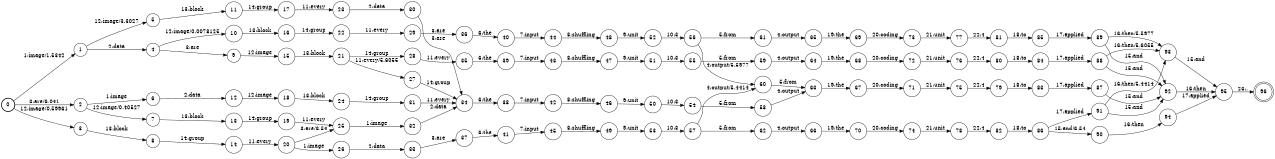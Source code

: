 digraph FST {
rankdir = LR;
size = "8.5,11";
label = "";
center = 1;
orientation = Portrait;
ranksep = "0.4";
nodesep = "0.25";
0 [label = "0", shape = circle, style = bold, fontsize = 14]
	0 -> 1 [label = "1:image/1.5342", fontsize = 14];
	0 -> 3 [label = "12:image/0.59961", fontsize = 14];
	0 -> 2 [label = "3:are/6.041", fontsize = 14];
1 [label = "1", shape = circle, style = solid, fontsize = 14]
	1 -> 5 [label = "12:image/3.3027", fontsize = 14];
	1 -> 4 [label = "2:data", fontsize = 14];
2 [label = "2", shape = circle, style = solid, fontsize = 14]
	2 -> 6 [label = "1:image", fontsize = 14];
	2 -> 7 [label = "12:image/0.40527", fontsize = 14];
3 [label = "3", shape = circle, style = solid, fontsize = 14]
	3 -> 8 [label = "13:block", fontsize = 14];
4 [label = "4", shape = circle, style = solid, fontsize = 14]
	4 -> 10 [label = "12:image/0.0078125", fontsize = 14];
	4 -> 9 [label = "3:are", fontsize = 14];
5 [label = "5", shape = circle, style = solid, fontsize = 14]
	5 -> 11 [label = "13:block", fontsize = 14];
6 [label = "6", shape = circle, style = solid, fontsize = 14]
	6 -> 12 [label = "2:data", fontsize = 14];
7 [label = "7", shape = circle, style = solid, fontsize = 14]
	7 -> 13 [label = "13:block", fontsize = 14];
8 [label = "8", shape = circle, style = solid, fontsize = 14]
	8 -> 14 [label = "14:group", fontsize = 14];
9 [label = "9", shape = circle, style = solid, fontsize = 14]
	9 -> 15 [label = "12:image", fontsize = 14];
10 [label = "10", shape = circle, style = solid, fontsize = 14]
	10 -> 16 [label = "13:block", fontsize = 14];
11 [label = "11", shape = circle, style = solid, fontsize = 14]
	11 -> 17 [label = "14:group", fontsize = 14];
12 [label = "12", shape = circle, style = solid, fontsize = 14]
	12 -> 18 [label = "12:image", fontsize = 14];
13 [label = "13", shape = circle, style = solid, fontsize = 14]
	13 -> 19 [label = "14:group", fontsize = 14];
14 [label = "14", shape = circle, style = solid, fontsize = 14]
	14 -> 20 [label = "11:every", fontsize = 14];
15 [label = "15", shape = circle, style = solid, fontsize = 14]
	15 -> 21 [label = "13:block", fontsize = 14];
16 [label = "16", shape = circle, style = solid, fontsize = 14]
	16 -> 22 [label = "14:group", fontsize = 14];
17 [label = "17", shape = circle, style = solid, fontsize = 14]
	17 -> 23 [label = "11:every", fontsize = 14];
18 [label = "18", shape = circle, style = solid, fontsize = 14]
	18 -> 24 [label = "13:block", fontsize = 14];
19 [label = "19", shape = circle, style = solid, fontsize = 14]
	19 -> 25 [label = "11:every", fontsize = 14];
20 [label = "20", shape = circle, style = solid, fontsize = 14]
	20 -> 26 [label = "1:image", fontsize = 14];
	20 -> 25 [label = "3:are/6.54", fontsize = 14];
21 [label = "21", shape = circle, style = solid, fontsize = 14]
	21 -> 27 [label = "11:every/5.6055", fontsize = 14];
	21 -> 28 [label = "14:group", fontsize = 14];
22 [label = "22", shape = circle, style = solid, fontsize = 14]
	22 -> 29 [label = "11:every", fontsize = 14];
23 [label = "23", shape = circle, style = solid, fontsize = 14]
	23 -> 30 [label = "2:data", fontsize = 14];
24 [label = "24", shape = circle, style = solid, fontsize = 14]
	24 -> 31 [label = "14:group", fontsize = 14];
25 [label = "25", shape = circle, style = solid, fontsize = 14]
	25 -> 32 [label = "1:image", fontsize = 14];
26 [label = "26", shape = circle, style = solid, fontsize = 14]
	26 -> 33 [label = "2:data", fontsize = 14];
27 [label = "27", shape = circle, style = solid, fontsize = 14]
	27 -> 34 [label = "14:group", fontsize = 14];
28 [label = "28", shape = circle, style = solid, fontsize = 14]
	28 -> 35 [label = "11:every", fontsize = 14];
29 [label = "29", shape = circle, style = solid, fontsize = 14]
	29 -> 36 [label = "3:are", fontsize = 14];
30 [label = "30", shape = circle, style = solid, fontsize = 14]
	30 -> 34 [label = "3:are", fontsize = 14];
31 [label = "31", shape = circle, style = solid, fontsize = 14]
	31 -> 34 [label = "11:every", fontsize = 14];
32 [label = "32", shape = circle, style = solid, fontsize = 14]
	32 -> 34 [label = "2:data", fontsize = 14];
33 [label = "33", shape = circle, style = solid, fontsize = 14]
	33 -> 37 [label = "3:are", fontsize = 14];
34 [label = "34", shape = circle, style = solid, fontsize = 14]
	34 -> 38 [label = "6:the", fontsize = 14];
35 [label = "35", shape = circle, style = solid, fontsize = 14]
	35 -> 39 [label = "6:the", fontsize = 14];
36 [label = "36", shape = circle, style = solid, fontsize = 14]
	36 -> 40 [label = "6:the", fontsize = 14];
37 [label = "37", shape = circle, style = solid, fontsize = 14]
	37 -> 41 [label = "6:the", fontsize = 14];
38 [label = "38", shape = circle, style = solid, fontsize = 14]
	38 -> 42 [label = "7:input", fontsize = 14];
39 [label = "39", shape = circle, style = solid, fontsize = 14]
	39 -> 43 [label = "7:input", fontsize = 14];
40 [label = "40", shape = circle, style = solid, fontsize = 14]
	40 -> 44 [label = "7:input", fontsize = 14];
41 [label = "41", shape = circle, style = solid, fontsize = 14]
	41 -> 45 [label = "7:input", fontsize = 14];
42 [label = "42", shape = circle, style = solid, fontsize = 14]
	42 -> 46 [label = "8:shuffling", fontsize = 14];
43 [label = "43", shape = circle, style = solid, fontsize = 14]
	43 -> 47 [label = "8:shuffling", fontsize = 14];
44 [label = "44", shape = circle, style = solid, fontsize = 14]
	44 -> 48 [label = "8:shuffling", fontsize = 14];
45 [label = "45", shape = circle, style = solid, fontsize = 14]
	45 -> 49 [label = "8:shuffling", fontsize = 14];
46 [label = "46", shape = circle, style = solid, fontsize = 14]
	46 -> 50 [label = "9:unit", fontsize = 14];
47 [label = "47", shape = circle, style = solid, fontsize = 14]
	47 -> 51 [label = "9:unit", fontsize = 14];
48 [label = "48", shape = circle, style = solid, fontsize = 14]
	48 -> 52 [label = "9:unit", fontsize = 14];
49 [label = "49", shape = circle, style = solid, fontsize = 14]
	49 -> 53 [label = "9:unit", fontsize = 14];
50 [label = "50", shape = circle, style = solid, fontsize = 14]
	50 -> 54 [label = "10:3", fontsize = 14];
51 [label = "51", shape = circle, style = solid, fontsize = 14]
	51 -> 55 [label = "10:3", fontsize = 14];
52 [label = "52", shape = circle, style = solid, fontsize = 14]
	52 -> 56 [label = "10:3", fontsize = 14];
53 [label = "53", shape = circle, style = solid, fontsize = 14]
	53 -> 57 [label = "10:3", fontsize = 14];
54 [label = "54", shape = circle, style = solid, fontsize = 14]
	54 -> 58 [label = "5:from", fontsize = 14];
55 [label = "55", shape = circle, style = solid, fontsize = 14]
	55 -> 59 [label = "5:from", fontsize = 14];
56 [label = "56", shape = circle, style = solid, fontsize = 14]
	56 -> 60 [label = "4:output/5.5977", fontsize = 14];
	56 -> 61 [label = "5:from", fontsize = 14];
57 [label = "57", shape = circle, style = solid, fontsize = 14]
	57 -> 60 [label = "4:output/5.4414", fontsize = 14];
	57 -> 62 [label = "5:from", fontsize = 14];
58 [label = "58", shape = circle, style = solid, fontsize = 14]
	58 -> 63 [label = "4:output", fontsize = 14];
59 [label = "59", shape = circle, style = solid, fontsize = 14]
	59 -> 64 [label = "4:output", fontsize = 14];
60 [label = "60", shape = circle, style = solid, fontsize = 14]
	60 -> 63 [label = "5:from", fontsize = 14];
61 [label = "61", shape = circle, style = solid, fontsize = 14]
	61 -> 65 [label = "4:output", fontsize = 14];
62 [label = "62", shape = circle, style = solid, fontsize = 14]
	62 -> 66 [label = "4:output", fontsize = 14];
63 [label = "63", shape = circle, style = solid, fontsize = 14]
	63 -> 67 [label = "19:the", fontsize = 14];
64 [label = "64", shape = circle, style = solid, fontsize = 14]
	64 -> 68 [label = "19:the", fontsize = 14];
65 [label = "65", shape = circle, style = solid, fontsize = 14]
	65 -> 69 [label = "19:the", fontsize = 14];
66 [label = "66", shape = circle, style = solid, fontsize = 14]
	66 -> 70 [label = "19:the", fontsize = 14];
67 [label = "67", shape = circle, style = solid, fontsize = 14]
	67 -> 71 [label = "20:coding", fontsize = 14];
68 [label = "68", shape = circle, style = solid, fontsize = 14]
	68 -> 72 [label = "20:coding", fontsize = 14];
69 [label = "69", shape = circle, style = solid, fontsize = 14]
	69 -> 73 [label = "20:coding", fontsize = 14];
70 [label = "70", shape = circle, style = solid, fontsize = 14]
	70 -> 74 [label = "20:coding", fontsize = 14];
71 [label = "71", shape = circle, style = solid, fontsize = 14]
	71 -> 75 [label = "21:unit", fontsize = 14];
72 [label = "72", shape = circle, style = solid, fontsize = 14]
	72 -> 76 [label = "21:unit", fontsize = 14];
73 [label = "73", shape = circle, style = solid, fontsize = 14]
	73 -> 77 [label = "21:unit", fontsize = 14];
74 [label = "74", shape = circle, style = solid, fontsize = 14]
	74 -> 78 [label = "21:unit", fontsize = 14];
75 [label = "75", shape = circle, style = solid, fontsize = 14]
	75 -> 79 [label = "22:4", fontsize = 14];
76 [label = "76", shape = circle, style = solid, fontsize = 14]
	76 -> 80 [label = "22:4", fontsize = 14];
77 [label = "77", shape = circle, style = solid, fontsize = 14]
	77 -> 81 [label = "22:4", fontsize = 14];
78 [label = "78", shape = circle, style = solid, fontsize = 14]
	78 -> 82 [label = "22:4", fontsize = 14];
79 [label = "79", shape = circle, style = solid, fontsize = 14]
	79 -> 83 [label = "18:to", fontsize = 14];
80 [label = "80", shape = circle, style = solid, fontsize = 14]
	80 -> 84 [label = "18:to", fontsize = 14];
81 [label = "81", shape = circle, style = solid, fontsize = 14]
	81 -> 85 [label = "18:to", fontsize = 14];
82 [label = "82", shape = circle, style = solid, fontsize = 14]
	82 -> 86 [label = "18:to", fontsize = 14];
83 [label = "83", shape = circle, style = solid, fontsize = 14]
	83 -> 87 [label = "17:applied", fontsize = 14];
84 [label = "84", shape = circle, style = solid, fontsize = 14]
	84 -> 88 [label = "17:applied", fontsize = 14];
85 [label = "85", shape = circle, style = solid, fontsize = 14]
	85 -> 89 [label = "17:applied", fontsize = 14];
86 [label = "86", shape = circle, style = solid, fontsize = 14]
	86 -> 90 [label = "15:and/6.54", fontsize = 14];
	86 -> 91 [label = "17:applied", fontsize = 14];
87 [label = "87", shape = circle, style = solid, fontsize = 14]
	87 -> 92 [label = "15:and", fontsize = 14];
88 [label = "88", shape = circle, style = solid, fontsize = 14]
	88 -> 92 [label = "15:and", fontsize = 14];
	88 -> 93 [label = "16:then/5.6055", fontsize = 14];
89 [label = "89", shape = circle, style = solid, fontsize = 14]
	89 -> 92 [label = "15:and", fontsize = 14];
	89 -> 93 [label = "16:then/5.5977", fontsize = 14];
90 [label = "90", shape = circle, style = solid, fontsize = 14]
	90 -> 94 [label = "16:then", fontsize = 14];
91 [label = "91", shape = circle, style = solid, fontsize = 14]
	91 -> 92 [label = "15:and", fontsize = 14];
	91 -> 93 [label = "16:then/5.4414", fontsize = 14];
92 [label = "92", shape = circle, style = solid, fontsize = 14]
	92 -> 95 [label = "16:then", fontsize = 14];
93 [label = "93", shape = circle, style = solid, fontsize = 14]
	93 -> 95 [label = "15:and", fontsize = 14];
94 [label = "94", shape = circle, style = solid, fontsize = 14]
	94 -> 95 [label = "17:applied", fontsize = 14];
95 [label = "95", shape = circle, style = solid, fontsize = 14]
	95 -> 96 [label = "23:.", fontsize = 14];
96 [label = "96", shape = doublecircle, style = solid, fontsize = 14]
}
